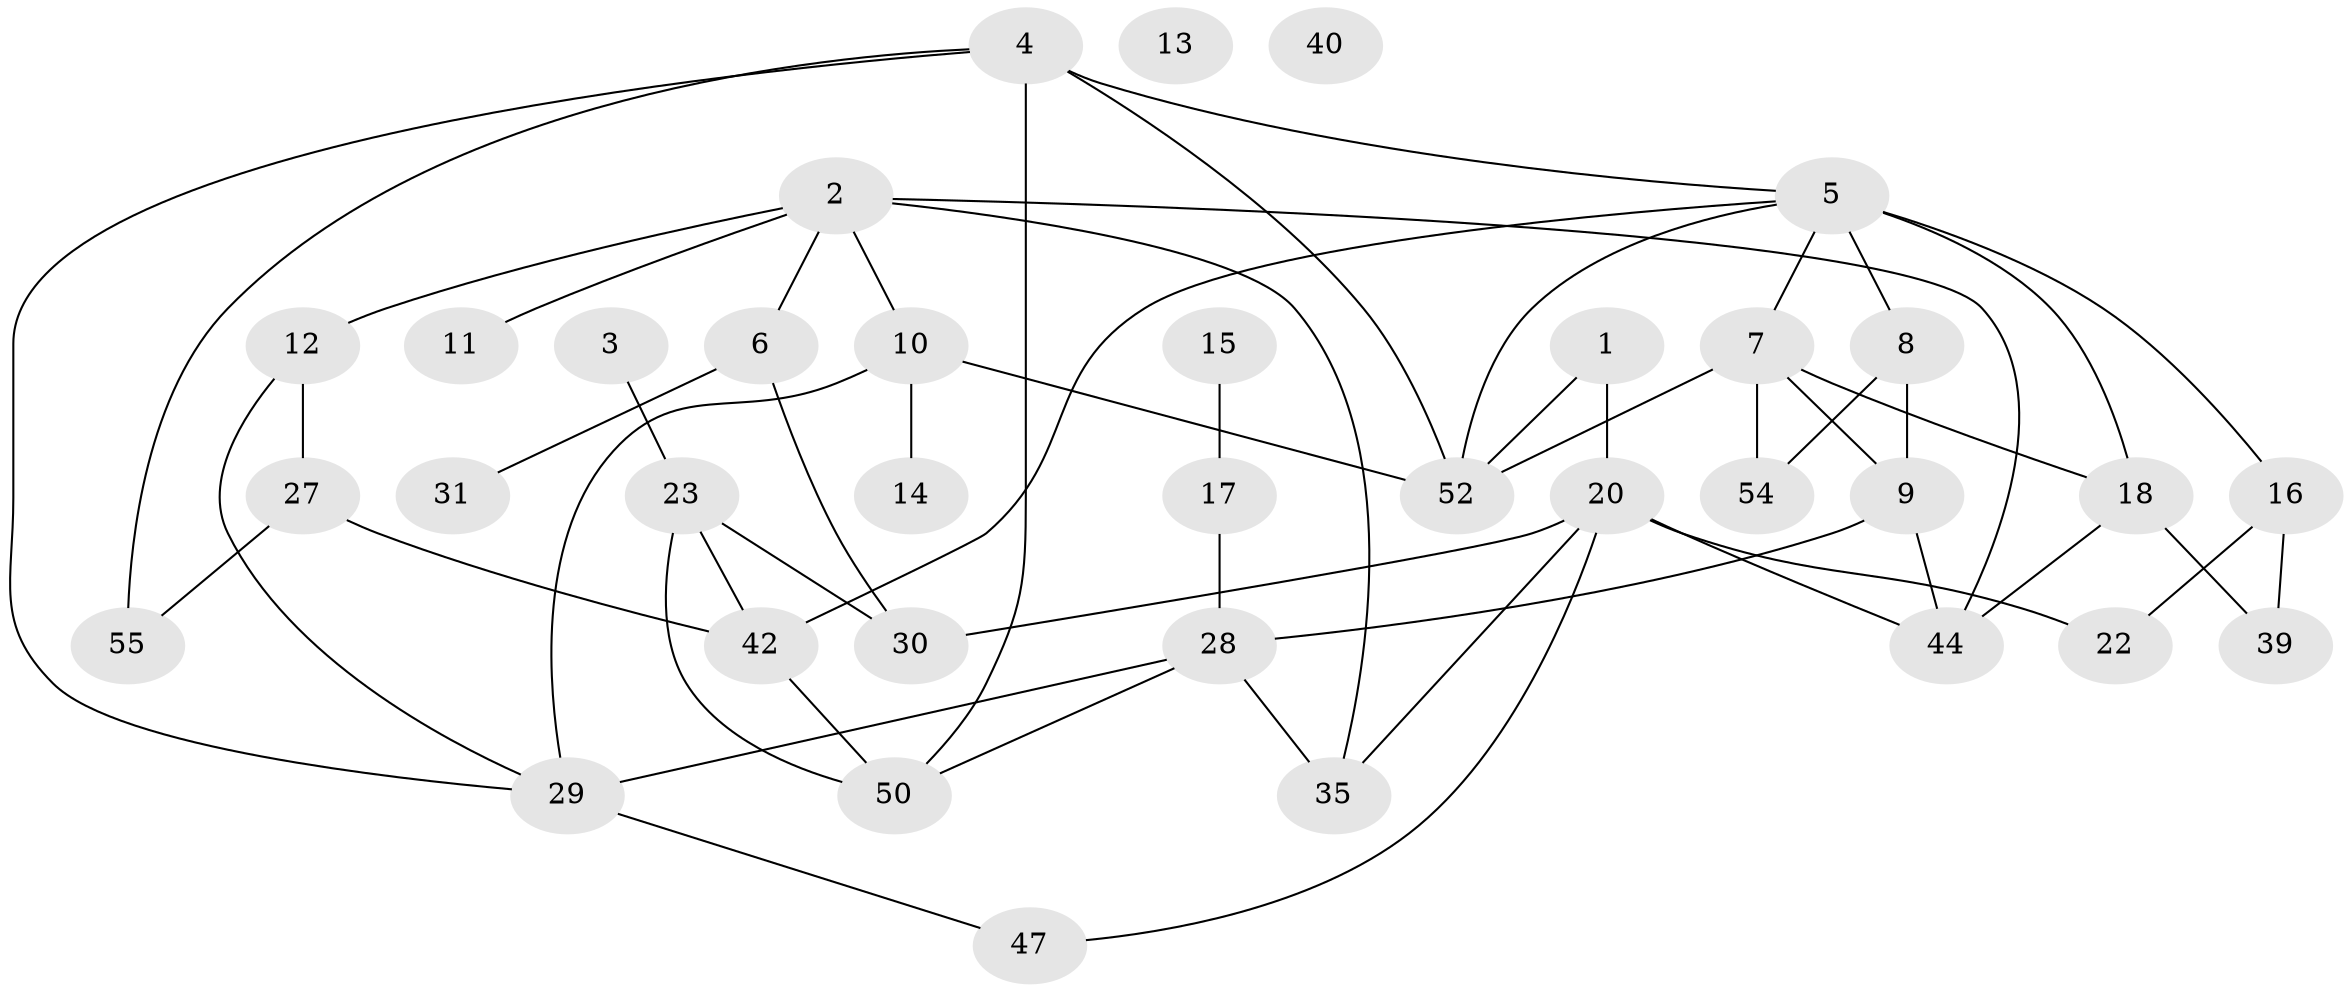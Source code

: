 // Generated by graph-tools (version 1.1) at 2025/23/03/03/25 07:23:24]
// undirected, 36 vertices, 56 edges
graph export_dot {
graph [start="1"]
  node [color=gray90,style=filled];
  1 [super="+26"];
  2 [super="+19"];
  3;
  4 [super="+33"];
  5 [super="+25"];
  6 [super="+43"];
  7 [super="+37"];
  8 [super="+24"];
  9;
  10 [super="+34"];
  11;
  12;
  13;
  14;
  15;
  16 [super="+41"];
  17;
  18 [super="+46"];
  20 [super="+21"];
  22 [super="+45"];
  23 [super="+38"];
  27 [super="+36"];
  28 [super="+53"];
  29 [super="+49"];
  30 [super="+32"];
  31;
  35;
  39;
  40;
  42 [super="+48"];
  44 [super="+51"];
  47;
  50 [super="+56"];
  52;
  54;
  55;
  1 -- 20;
  1 -- 52;
  2 -- 11;
  2 -- 35;
  2 -- 6;
  2 -- 10;
  2 -- 12;
  2 -- 44;
  3 -- 23;
  4 -- 52;
  4 -- 55;
  4 -- 5;
  4 -- 29;
  4 -- 50;
  5 -- 7;
  5 -- 8;
  5 -- 18 [weight=2];
  5 -- 42;
  5 -- 52;
  5 -- 16;
  6 -- 31;
  6 -- 30;
  7 -- 9;
  7 -- 18;
  7 -- 52 [weight=2];
  7 -- 54;
  8 -- 9;
  8 -- 54;
  9 -- 44;
  9 -- 28;
  10 -- 14;
  10 -- 52;
  10 -- 29;
  12 -- 27 [weight=2];
  12 -- 29;
  15 -- 17;
  16 -- 22;
  16 -- 39;
  17 -- 28;
  18 -- 39;
  18 -- 44;
  20 -- 44;
  20 -- 35;
  20 -- 22;
  20 -- 30;
  20 -- 47;
  23 -- 42;
  23 -- 30;
  23 -- 50;
  27 -- 42;
  27 -- 55 [weight=2];
  28 -- 35;
  28 -- 29;
  28 -- 50;
  29 -- 47;
  42 -- 50;
}
